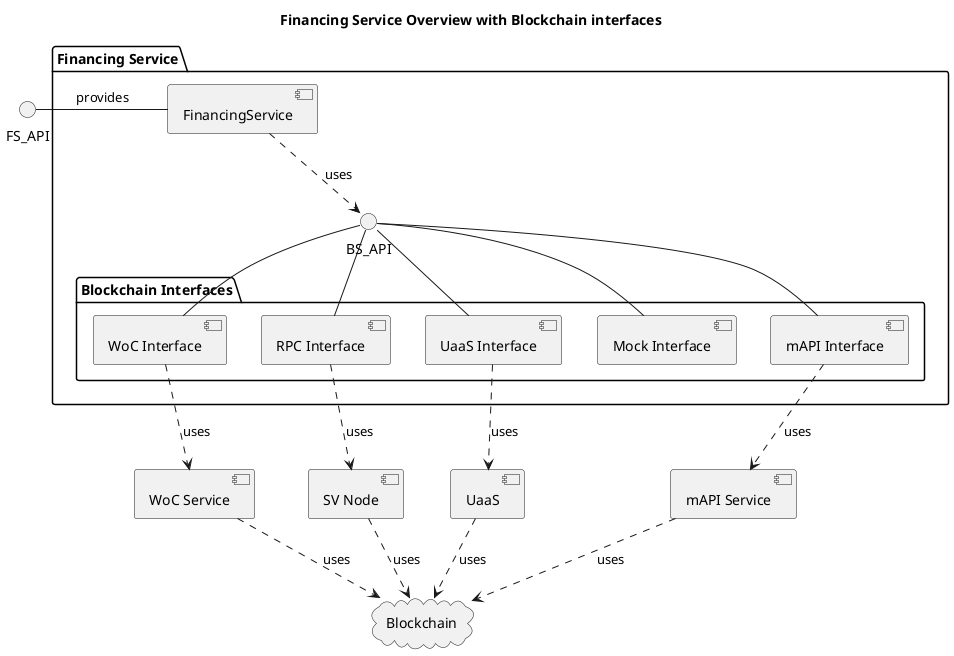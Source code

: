 @startuml
title Financing Service Overview with Blockchain interfaces
top to bottom direction

() FS_API
package "Financing Service" {
    FS_API - [FinancingService] : provides
    () BS_API
    package "Blockchain Interfaces" {
        BS_API -down- [mAPI Interface]
        BS_API - [WoC Interface]
        BS_API - [RPC Interface]
        BS_API - [UaaS Interface]
        BS_API - [Mock Interface]
    }
}

cloud "Blockchain" {
}

[FinancingService] ..> BS_API : uses

[mAPI Interface] ..> [mAPI Service] : uses
[mAPI Service] ..> Blockchain : uses

[WoC Interface] ..> [WoC Service] : uses
[WoC Service] ..> Blockchain : uses

[RPC Interface] ..> [SV Node] : uses
[SV Node] ..> Blockchain : uses

[UaaS Interface] ..> [UaaS] : uses
[UaaS] ..> Blockchain : uses

@enduml
